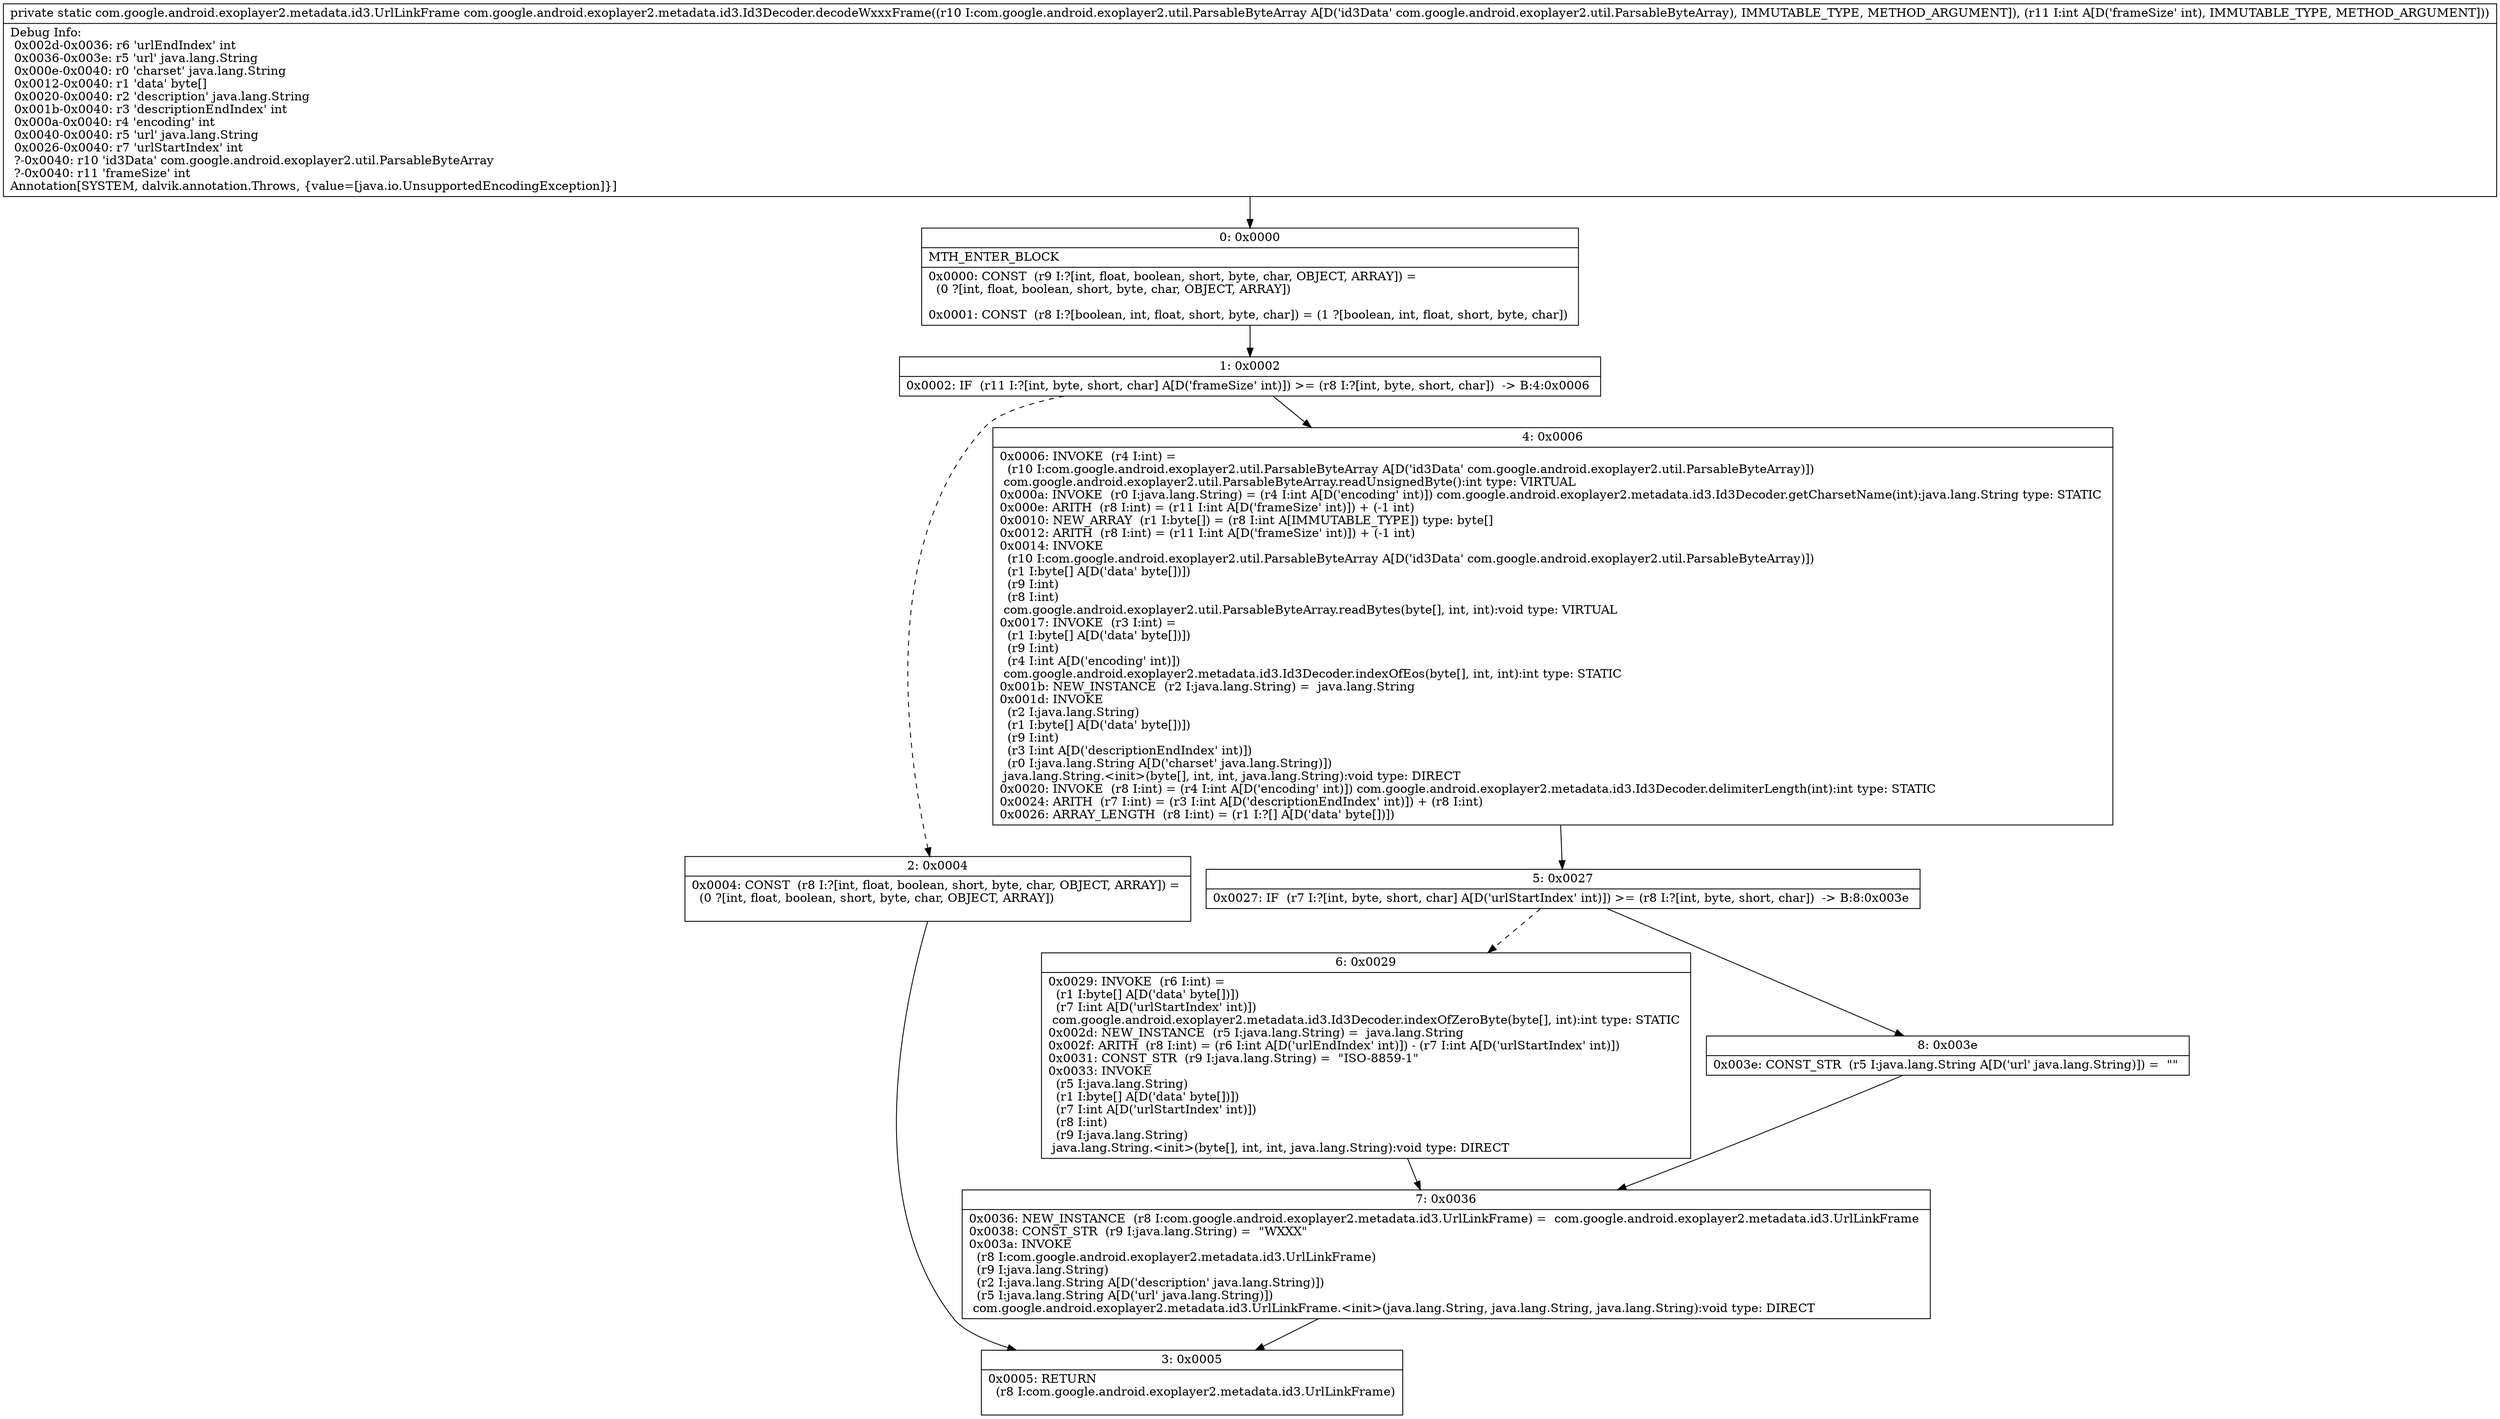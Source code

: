 digraph "CFG forcom.google.android.exoplayer2.metadata.id3.Id3Decoder.decodeWxxxFrame(Lcom\/google\/android\/exoplayer2\/util\/ParsableByteArray;I)Lcom\/google\/android\/exoplayer2\/metadata\/id3\/UrlLinkFrame;" {
Node_0 [shape=record,label="{0\:\ 0x0000|MTH_ENTER_BLOCK\l|0x0000: CONST  (r9 I:?[int, float, boolean, short, byte, char, OBJECT, ARRAY]) = \l  (0 ?[int, float, boolean, short, byte, char, OBJECT, ARRAY])\l \l0x0001: CONST  (r8 I:?[boolean, int, float, short, byte, char]) = (1 ?[boolean, int, float, short, byte, char]) \l}"];
Node_1 [shape=record,label="{1\:\ 0x0002|0x0002: IF  (r11 I:?[int, byte, short, char] A[D('frameSize' int)]) \>= (r8 I:?[int, byte, short, char])  \-\> B:4:0x0006 \l}"];
Node_2 [shape=record,label="{2\:\ 0x0004|0x0004: CONST  (r8 I:?[int, float, boolean, short, byte, char, OBJECT, ARRAY]) = \l  (0 ?[int, float, boolean, short, byte, char, OBJECT, ARRAY])\l \l}"];
Node_3 [shape=record,label="{3\:\ 0x0005|0x0005: RETURN  \l  (r8 I:com.google.android.exoplayer2.metadata.id3.UrlLinkFrame)\l \l}"];
Node_4 [shape=record,label="{4\:\ 0x0006|0x0006: INVOKE  (r4 I:int) = \l  (r10 I:com.google.android.exoplayer2.util.ParsableByteArray A[D('id3Data' com.google.android.exoplayer2.util.ParsableByteArray)])\l com.google.android.exoplayer2.util.ParsableByteArray.readUnsignedByte():int type: VIRTUAL \l0x000a: INVOKE  (r0 I:java.lang.String) = (r4 I:int A[D('encoding' int)]) com.google.android.exoplayer2.metadata.id3.Id3Decoder.getCharsetName(int):java.lang.String type: STATIC \l0x000e: ARITH  (r8 I:int) = (r11 I:int A[D('frameSize' int)]) + (\-1 int) \l0x0010: NEW_ARRAY  (r1 I:byte[]) = (r8 I:int A[IMMUTABLE_TYPE]) type: byte[] \l0x0012: ARITH  (r8 I:int) = (r11 I:int A[D('frameSize' int)]) + (\-1 int) \l0x0014: INVOKE  \l  (r10 I:com.google.android.exoplayer2.util.ParsableByteArray A[D('id3Data' com.google.android.exoplayer2.util.ParsableByteArray)])\l  (r1 I:byte[] A[D('data' byte[])])\l  (r9 I:int)\l  (r8 I:int)\l com.google.android.exoplayer2.util.ParsableByteArray.readBytes(byte[], int, int):void type: VIRTUAL \l0x0017: INVOKE  (r3 I:int) = \l  (r1 I:byte[] A[D('data' byte[])])\l  (r9 I:int)\l  (r4 I:int A[D('encoding' int)])\l com.google.android.exoplayer2.metadata.id3.Id3Decoder.indexOfEos(byte[], int, int):int type: STATIC \l0x001b: NEW_INSTANCE  (r2 I:java.lang.String) =  java.lang.String \l0x001d: INVOKE  \l  (r2 I:java.lang.String)\l  (r1 I:byte[] A[D('data' byte[])])\l  (r9 I:int)\l  (r3 I:int A[D('descriptionEndIndex' int)])\l  (r0 I:java.lang.String A[D('charset' java.lang.String)])\l java.lang.String.\<init\>(byte[], int, int, java.lang.String):void type: DIRECT \l0x0020: INVOKE  (r8 I:int) = (r4 I:int A[D('encoding' int)]) com.google.android.exoplayer2.metadata.id3.Id3Decoder.delimiterLength(int):int type: STATIC \l0x0024: ARITH  (r7 I:int) = (r3 I:int A[D('descriptionEndIndex' int)]) + (r8 I:int) \l0x0026: ARRAY_LENGTH  (r8 I:int) = (r1 I:?[] A[D('data' byte[])]) \l}"];
Node_5 [shape=record,label="{5\:\ 0x0027|0x0027: IF  (r7 I:?[int, byte, short, char] A[D('urlStartIndex' int)]) \>= (r8 I:?[int, byte, short, char])  \-\> B:8:0x003e \l}"];
Node_6 [shape=record,label="{6\:\ 0x0029|0x0029: INVOKE  (r6 I:int) = \l  (r1 I:byte[] A[D('data' byte[])])\l  (r7 I:int A[D('urlStartIndex' int)])\l com.google.android.exoplayer2.metadata.id3.Id3Decoder.indexOfZeroByte(byte[], int):int type: STATIC \l0x002d: NEW_INSTANCE  (r5 I:java.lang.String) =  java.lang.String \l0x002f: ARITH  (r8 I:int) = (r6 I:int A[D('urlEndIndex' int)]) \- (r7 I:int A[D('urlStartIndex' int)]) \l0x0031: CONST_STR  (r9 I:java.lang.String) =  \"ISO\-8859\-1\" \l0x0033: INVOKE  \l  (r5 I:java.lang.String)\l  (r1 I:byte[] A[D('data' byte[])])\l  (r7 I:int A[D('urlStartIndex' int)])\l  (r8 I:int)\l  (r9 I:java.lang.String)\l java.lang.String.\<init\>(byte[], int, int, java.lang.String):void type: DIRECT \l}"];
Node_7 [shape=record,label="{7\:\ 0x0036|0x0036: NEW_INSTANCE  (r8 I:com.google.android.exoplayer2.metadata.id3.UrlLinkFrame) =  com.google.android.exoplayer2.metadata.id3.UrlLinkFrame \l0x0038: CONST_STR  (r9 I:java.lang.String) =  \"WXXX\" \l0x003a: INVOKE  \l  (r8 I:com.google.android.exoplayer2.metadata.id3.UrlLinkFrame)\l  (r9 I:java.lang.String)\l  (r2 I:java.lang.String A[D('description' java.lang.String)])\l  (r5 I:java.lang.String A[D('url' java.lang.String)])\l com.google.android.exoplayer2.metadata.id3.UrlLinkFrame.\<init\>(java.lang.String, java.lang.String, java.lang.String):void type: DIRECT \l}"];
Node_8 [shape=record,label="{8\:\ 0x003e|0x003e: CONST_STR  (r5 I:java.lang.String A[D('url' java.lang.String)]) =  \"\" \l}"];
MethodNode[shape=record,label="{private static com.google.android.exoplayer2.metadata.id3.UrlLinkFrame com.google.android.exoplayer2.metadata.id3.Id3Decoder.decodeWxxxFrame((r10 I:com.google.android.exoplayer2.util.ParsableByteArray A[D('id3Data' com.google.android.exoplayer2.util.ParsableByteArray), IMMUTABLE_TYPE, METHOD_ARGUMENT]), (r11 I:int A[D('frameSize' int), IMMUTABLE_TYPE, METHOD_ARGUMENT]))  | Debug Info:\l  0x002d\-0x0036: r6 'urlEndIndex' int\l  0x0036\-0x003e: r5 'url' java.lang.String\l  0x000e\-0x0040: r0 'charset' java.lang.String\l  0x0012\-0x0040: r1 'data' byte[]\l  0x0020\-0x0040: r2 'description' java.lang.String\l  0x001b\-0x0040: r3 'descriptionEndIndex' int\l  0x000a\-0x0040: r4 'encoding' int\l  0x0040\-0x0040: r5 'url' java.lang.String\l  0x0026\-0x0040: r7 'urlStartIndex' int\l  ?\-0x0040: r10 'id3Data' com.google.android.exoplayer2.util.ParsableByteArray\l  ?\-0x0040: r11 'frameSize' int\lAnnotation[SYSTEM, dalvik.annotation.Throws, \{value=[java.io.UnsupportedEncodingException]\}]\l}"];
MethodNode -> Node_0;
Node_0 -> Node_1;
Node_1 -> Node_2[style=dashed];
Node_1 -> Node_4;
Node_2 -> Node_3;
Node_4 -> Node_5;
Node_5 -> Node_6[style=dashed];
Node_5 -> Node_8;
Node_6 -> Node_7;
Node_7 -> Node_3;
Node_8 -> Node_7;
}

